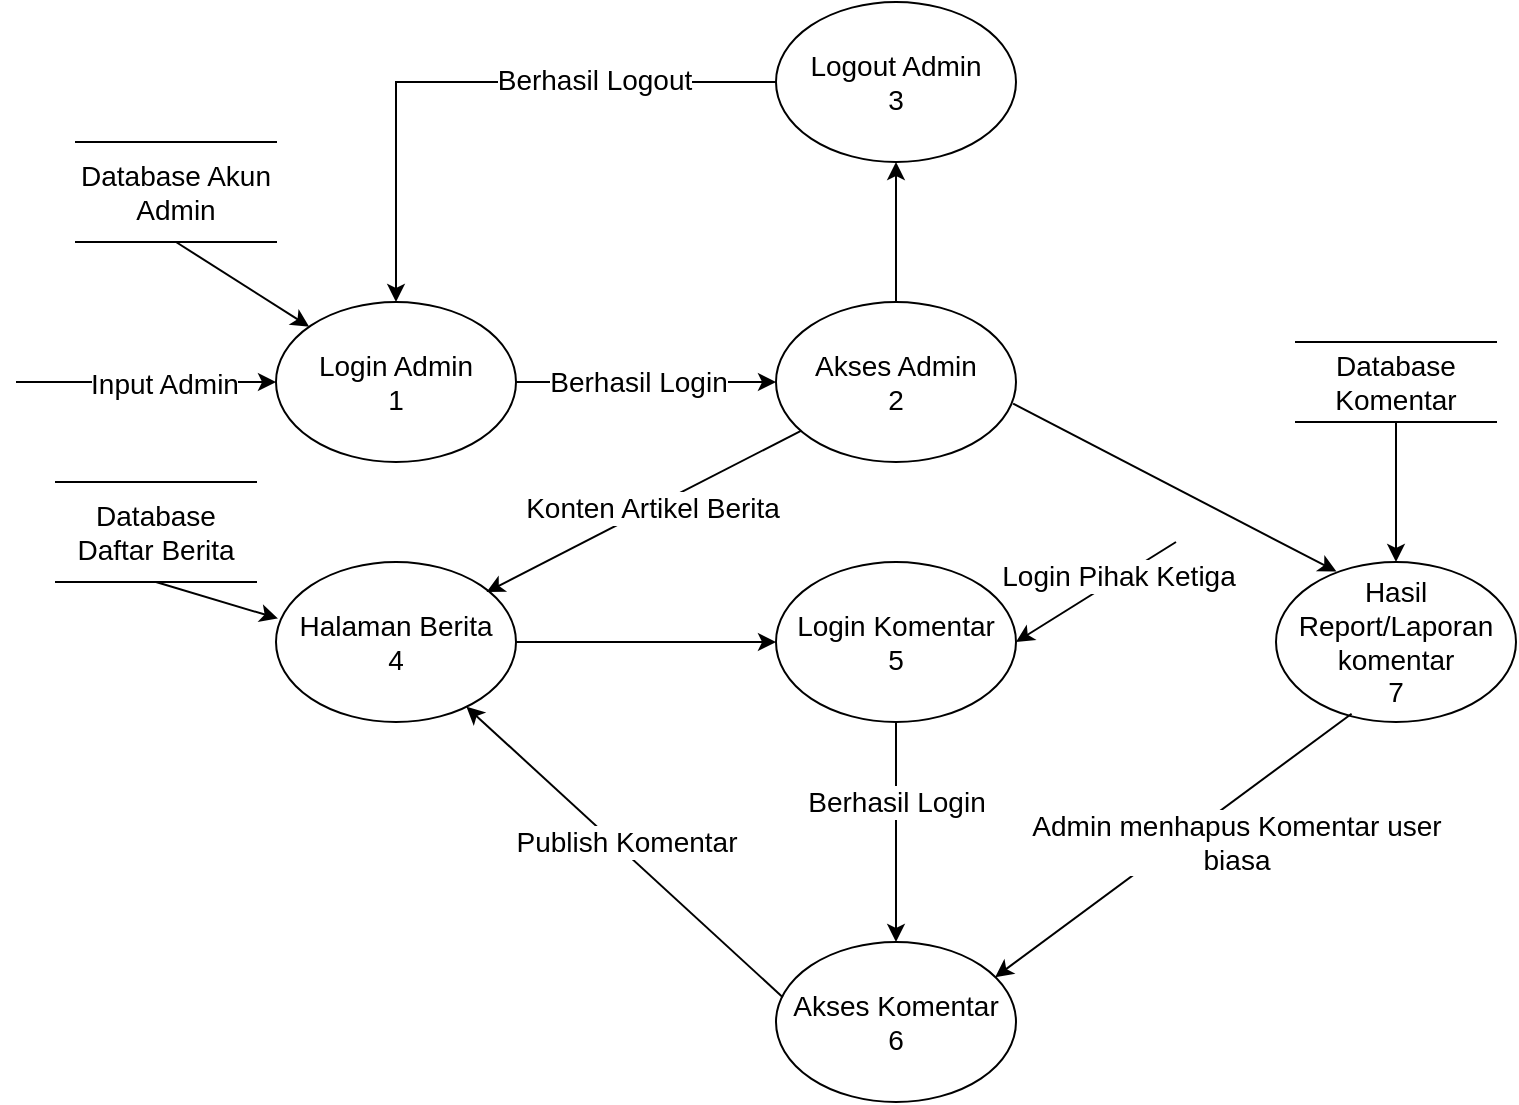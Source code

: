 <mxfile version="21.2.9" type="github" pages="7">
  <diagram name="Page-1" id="1oiaDt3H0KKwF-mHLnCx">
    <mxGraphModel dx="721" dy="887" grid="1" gridSize="10" guides="1" tooltips="1" connect="1" arrows="1" fold="1" page="1" pageScale="1" pageWidth="850" pageHeight="1100" math="0" shadow="0">
      <root>
        <mxCell id="0" />
        <mxCell id="1" parent="0" />
        <mxCell id="z74QhZf8s3IqPG6Pdmno-4" style="edgeStyle=orthogonalEdgeStyle;rounded=0;orthogonalLoop=1;jettySize=auto;html=1;entryX=0;entryY=0.5;entryDx=0;entryDy=0;fontSize=14;" edge="1" parent="1" source="z74QhZf8s3IqPG6Pdmno-2" target="z74QhZf8s3IqPG6Pdmno-3">
          <mxGeometry relative="1" as="geometry" />
        </mxCell>
        <mxCell id="z74QhZf8s3IqPG6Pdmno-5" value="Berhasil Login" style="edgeLabel;html=1;align=center;verticalAlign=middle;resizable=0;points=[];fontSize=14;" vertex="1" connectable="0" parent="z74QhZf8s3IqPG6Pdmno-4">
          <mxGeometry x="0.271" y="-2" relative="1" as="geometry">
            <mxPoint x="-22" y="-2" as="offset" />
          </mxGeometry>
        </mxCell>
        <mxCell id="z74QhZf8s3IqPG6Pdmno-2" value="Login Admin&lt;br style=&quot;font-size: 14px;&quot;&gt;1" style="ellipse;whiteSpace=wrap;html=1;fontSize=14;" vertex="1" parent="1">
          <mxGeometry x="1020" y="320" width="120" height="80" as="geometry" />
        </mxCell>
        <mxCell id="z74QhZf8s3IqPG6Pdmno-12" style="edgeStyle=orthogonalEdgeStyle;rounded=0;orthogonalLoop=1;jettySize=auto;html=1;fontSize=14;" edge="1" parent="1" source="z74QhZf8s3IqPG6Pdmno-3" target="z74QhZf8s3IqPG6Pdmno-11">
          <mxGeometry relative="1" as="geometry" />
        </mxCell>
        <mxCell id="z74QhZf8s3IqPG6Pdmno-3" value="Akses Admin&lt;br style=&quot;font-size: 14px;&quot;&gt;2" style="ellipse;whiteSpace=wrap;html=1;fontSize=14;" vertex="1" parent="1">
          <mxGeometry x="1270" y="320" width="120" height="80" as="geometry" />
        </mxCell>
        <mxCell id="z74QhZf8s3IqPG6Pdmno-6" value="" style="endArrow=classic;html=1;rounded=0;entryX=0;entryY=0.5;entryDx=0;entryDy=0;fontSize=14;" edge="1" parent="1" target="z74QhZf8s3IqPG6Pdmno-2">
          <mxGeometry width="50" height="50" relative="1" as="geometry">
            <mxPoint x="890" y="360" as="sourcePoint" />
            <mxPoint x="1010" y="360" as="targetPoint" />
          </mxGeometry>
        </mxCell>
        <mxCell id="z74QhZf8s3IqPG6Pdmno-8" value="Input Admin" style="edgeLabel;html=1;align=center;verticalAlign=middle;resizable=0;points=[];fontSize=14;" vertex="1" connectable="0" parent="z74QhZf8s3IqPG6Pdmno-6">
          <mxGeometry x="0.13" y="-1" relative="1" as="geometry">
            <mxPoint as="offset" />
          </mxGeometry>
        </mxCell>
        <mxCell id="z74QhZf8s3IqPG6Pdmno-13" style="edgeStyle=orthogonalEdgeStyle;rounded=0;orthogonalLoop=1;jettySize=auto;html=1;fontSize=14;" edge="1" parent="1" source="z74QhZf8s3IqPG6Pdmno-11" target="z74QhZf8s3IqPG6Pdmno-2">
          <mxGeometry relative="1" as="geometry" />
        </mxCell>
        <mxCell id="z74QhZf8s3IqPG6Pdmno-14" value="Berhasil Logout" style="edgeLabel;html=1;align=center;verticalAlign=middle;resizable=0;points=[];fontSize=14;" vertex="1" connectable="0" parent="z74QhZf8s3IqPG6Pdmno-13">
          <mxGeometry x="-0.535" y="-1" relative="1" as="geometry">
            <mxPoint x="-21" as="offset" />
          </mxGeometry>
        </mxCell>
        <mxCell id="z74QhZf8s3IqPG6Pdmno-11" value="Logout Admin&lt;br&gt;3" style="ellipse;whiteSpace=wrap;html=1;fontSize=14;" vertex="1" parent="1">
          <mxGeometry x="1270" y="170" width="120" height="80" as="geometry" />
        </mxCell>
        <mxCell id="z74QhZf8s3IqPG6Pdmno-22" style="edgeStyle=orthogonalEdgeStyle;rounded=0;orthogonalLoop=1;jettySize=auto;html=1;entryX=0;entryY=0.5;entryDx=0;entryDy=0;fontSize=14;" edge="1" parent="1" source="z74QhZf8s3IqPG6Pdmno-15" target="z74QhZf8s3IqPG6Pdmno-19">
          <mxGeometry relative="1" as="geometry" />
        </mxCell>
        <mxCell id="z74QhZf8s3IqPG6Pdmno-15" value="Halaman Berita&lt;br style=&quot;font-size: 14px;&quot;&gt;4" style="ellipse;whiteSpace=wrap;html=1;fontSize=14;" vertex="1" parent="1">
          <mxGeometry x="1020" y="450" width="120" height="80" as="geometry" />
        </mxCell>
        <mxCell id="z74QhZf8s3IqPG6Pdmno-18" value="Akses Komentar&lt;br style=&quot;font-size: 14px;&quot;&gt;6" style="ellipse;whiteSpace=wrap;html=1;fontSize=14;" vertex="1" parent="1">
          <mxGeometry x="1270" y="640" width="120" height="80" as="geometry" />
        </mxCell>
        <mxCell id="z74QhZf8s3IqPG6Pdmno-26" style="edgeStyle=orthogonalEdgeStyle;rounded=0;orthogonalLoop=1;jettySize=auto;html=1;entryX=0.5;entryY=0;entryDx=0;entryDy=0;fontSize=14;" edge="1" parent="1" source="z74QhZf8s3IqPG6Pdmno-19" target="z74QhZf8s3IqPG6Pdmno-18">
          <mxGeometry relative="1" as="geometry" />
        </mxCell>
        <mxCell id="z74QhZf8s3IqPG6Pdmno-29" value="Berhasil Login" style="edgeLabel;html=1;align=center;verticalAlign=middle;resizable=0;points=[];fontSize=14;" vertex="1" connectable="0" parent="z74QhZf8s3IqPG6Pdmno-26">
          <mxGeometry x="-0.281" relative="1" as="geometry">
            <mxPoint as="offset" />
          </mxGeometry>
        </mxCell>
        <mxCell id="z74QhZf8s3IqPG6Pdmno-19" value="Login Komentar&lt;br style=&quot;font-size: 14px;&quot;&gt;5" style="ellipse;whiteSpace=wrap;html=1;fontSize=14;" vertex="1" parent="1">
          <mxGeometry x="1270" y="450" width="120" height="80" as="geometry" />
        </mxCell>
        <mxCell id="z74QhZf8s3IqPG6Pdmno-20" value="" style="endArrow=classic;html=1;rounded=0;entryX=0.877;entryY=0.188;entryDx=0;entryDy=0;entryPerimeter=0;fontSize=14;" edge="1" parent="1" source="z74QhZf8s3IqPG6Pdmno-3" target="z74QhZf8s3IqPG6Pdmno-15">
          <mxGeometry width="50" height="50" relative="1" as="geometry">
            <mxPoint x="1240" y="430" as="sourcePoint" />
            <mxPoint x="1130" y="470" as="targetPoint" />
          </mxGeometry>
        </mxCell>
        <mxCell id="z74QhZf8s3IqPG6Pdmno-21" value="Konten Artikel Berita" style="edgeLabel;html=1;align=center;verticalAlign=middle;resizable=0;points=[];fontSize=14;" vertex="1" connectable="0" parent="z74QhZf8s3IqPG6Pdmno-20">
          <mxGeometry x="-0.048" relative="1" as="geometry">
            <mxPoint as="offset" />
          </mxGeometry>
        </mxCell>
        <mxCell id="z74QhZf8s3IqPG6Pdmno-23" value="" style="endArrow=classic;html=1;rounded=0;entryX=1;entryY=0.5;entryDx=0;entryDy=0;fontSize=14;" edge="1" parent="1" target="z74QhZf8s3IqPG6Pdmno-19">
          <mxGeometry width="50" height="50" relative="1" as="geometry">
            <mxPoint x="1470" y="440" as="sourcePoint" />
            <mxPoint x="1470" y="420" as="targetPoint" />
          </mxGeometry>
        </mxCell>
        <mxCell id="z74QhZf8s3IqPG6Pdmno-25" value="Login Pihak Ketiga" style="edgeLabel;html=1;align=center;verticalAlign=middle;resizable=0;points=[];fontSize=14;" vertex="1" connectable="0" parent="z74QhZf8s3IqPG6Pdmno-23">
          <mxGeometry x="-0.329" relative="1" as="geometry">
            <mxPoint x="-3" as="offset" />
          </mxGeometry>
        </mxCell>
        <mxCell id="z74QhZf8s3IqPG6Pdmno-27" value="" style="endArrow=classic;html=1;rounded=0;exitX=0.028;exitY=0.345;exitDx=0;exitDy=0;exitPerimeter=0;fontSize=14;" edge="1" parent="1" source="z74QhZf8s3IqPG6Pdmno-18" target="z74QhZf8s3IqPG6Pdmno-15">
          <mxGeometry width="50" height="50" relative="1" as="geometry">
            <mxPoint x="1260" y="580" as="sourcePoint" />
            <mxPoint x="1310" y="530" as="targetPoint" />
          </mxGeometry>
        </mxCell>
        <mxCell id="z74QhZf8s3IqPG6Pdmno-28" value="Publish Komentar" style="edgeLabel;html=1;align=center;verticalAlign=middle;resizable=0;points=[];fontSize=14;" vertex="1" connectable="0" parent="z74QhZf8s3IqPG6Pdmno-27">
          <mxGeometry x="-0.128" y="-1" relative="1" as="geometry">
            <mxPoint x="-10" y="-14" as="offset" />
          </mxGeometry>
        </mxCell>
        <mxCell id="z74QhZf8s3IqPG6Pdmno-32" value="Database Akun Admin" style="html=1;dashed=0;whiteSpace=wrap;shape=partialRectangle;right=0;left=0;fontSize=14;" vertex="1" parent="1">
          <mxGeometry x="920" y="240" width="100" height="50" as="geometry" />
        </mxCell>
        <mxCell id="z74QhZf8s3IqPG6Pdmno-33" value="" style="endArrow=classic;html=1;rounded=0;exitX=0.5;exitY=1;exitDx=0;exitDy=0;fontSize=14;" edge="1" parent="1" source="z74QhZf8s3IqPG6Pdmno-32" target="z74QhZf8s3IqPG6Pdmno-2">
          <mxGeometry width="50" height="50" relative="1" as="geometry">
            <mxPoint x="1040" y="380" as="sourcePoint" />
            <mxPoint x="1090" y="330" as="targetPoint" />
          </mxGeometry>
        </mxCell>
        <mxCell id="z74QhZf8s3IqPG6Pdmno-38" style="edgeStyle=orthogonalEdgeStyle;rounded=0;orthogonalLoop=1;jettySize=auto;html=1;entryX=0.5;entryY=0;entryDx=0;entryDy=0;fontSize=14;" edge="1" parent="1" source="z74QhZf8s3IqPG6Pdmno-34" target="z74QhZf8s3IqPG6Pdmno-35">
          <mxGeometry relative="1" as="geometry" />
        </mxCell>
        <mxCell id="z74QhZf8s3IqPG6Pdmno-34" value="Database Komentar" style="html=1;dashed=0;whiteSpace=wrap;shape=partialRectangle;right=0;left=0;fontSize=14;" vertex="1" parent="1">
          <mxGeometry x="1530" y="340" width="100" height="40" as="geometry" />
        </mxCell>
        <mxCell id="z74QhZf8s3IqPG6Pdmno-35" value="Hasil Report/Laporan komentar&lt;br&gt;7" style="ellipse;whiteSpace=wrap;html=1;fontSize=14;" vertex="1" parent="1">
          <mxGeometry x="1520" y="450" width="120" height="80" as="geometry" />
        </mxCell>
        <mxCell id="z74QhZf8s3IqPG6Pdmno-39" value="" style="endArrow=classic;html=1;rounded=0;exitX=0.315;exitY=0.948;exitDx=0;exitDy=0;entryX=0.913;entryY=0.22;entryDx=0;entryDy=0;entryPerimeter=0;exitPerimeter=0;fontSize=14;" edge="1" parent="1" source="z74QhZf8s3IqPG6Pdmno-35" target="z74QhZf8s3IqPG6Pdmno-18">
          <mxGeometry width="50" height="50" relative="1" as="geometry">
            <mxPoint x="1420" y="540" as="sourcePoint" />
            <mxPoint x="1470" y="660" as="targetPoint" />
          </mxGeometry>
        </mxCell>
        <mxCell id="z74QhZf8s3IqPG6Pdmno-44" value="Admin menhapus Komentar user&lt;br&gt;biasa" style="edgeLabel;html=1;align=center;verticalAlign=middle;resizable=0;points=[];fontSize=14;" vertex="1" connectable="0" parent="z74QhZf8s3IqPG6Pdmno-39">
          <mxGeometry x="-0.205" relative="1" as="geometry">
            <mxPoint x="13" y="12" as="offset" />
          </mxGeometry>
        </mxCell>
        <mxCell id="z74QhZf8s3IqPG6Pdmno-40" value="" style="endArrow=classic;html=1;rounded=0;entryX=0.252;entryY=0.06;entryDx=0;entryDy=0;entryPerimeter=0;exitX=0.988;exitY=0.635;exitDx=0;exitDy=0;exitPerimeter=0;fontSize=14;" edge="1" parent="1" source="z74QhZf8s3IqPG6Pdmno-3" target="z74QhZf8s3IqPG6Pdmno-35">
          <mxGeometry width="50" height="50" relative="1" as="geometry">
            <mxPoint x="1340" y="540" as="sourcePoint" />
            <mxPoint x="1390" y="490" as="targetPoint" />
          </mxGeometry>
        </mxCell>
        <mxCell id="z74QhZf8s3IqPG6Pdmno-41" value="Database&lt;br style=&quot;font-size: 14px;&quot;&gt;Daftar Berita" style="html=1;dashed=0;whiteSpace=wrap;shape=partialRectangle;right=0;left=0;fontSize=14;" vertex="1" parent="1">
          <mxGeometry x="910" y="410" width="100" height="50" as="geometry" />
        </mxCell>
        <mxCell id="z74QhZf8s3IqPG6Pdmno-42" value="" style="endArrow=classic;html=1;rounded=0;entryX=0.008;entryY=0.353;entryDx=0;entryDy=0;entryPerimeter=0;exitX=0.5;exitY=1;exitDx=0;exitDy=0;fontSize=14;" edge="1" parent="1" source="z74QhZf8s3IqPG6Pdmno-41" target="z74QhZf8s3IqPG6Pdmno-15">
          <mxGeometry width="50" height="50" relative="1" as="geometry">
            <mxPoint x="945" y="510" as="sourcePoint" />
            <mxPoint x="995" y="460" as="targetPoint" />
          </mxGeometry>
        </mxCell>
      </root>
    </mxGraphModel>
  </diagram>
  <diagram id="FtmfNy0enjwha1gQIeIN" name="Page-2">
    <mxGraphModel dx="1335" dy="754" grid="1" gridSize="10" guides="1" tooltips="1" connect="1" arrows="1" fold="1" page="1" pageScale="1" pageWidth="850" pageHeight="1100" math="0" shadow="0">
      <root>
        <mxCell id="0" />
        <mxCell id="1" parent="0" />
        <mxCell id="K-nXlafJUVJb1WD4vX4p-7" style="edgeStyle=orthogonalEdgeStyle;rounded=0;orthogonalLoop=1;jettySize=auto;html=1;spacing=4;fontSize=14;" edge="1" parent="1" source="K-nXlafJUVJb1WD4vX4p-1" target="K-nXlafJUVJb1WD4vX4p-6">
          <mxGeometry relative="1" as="geometry">
            <Array as="points">
              <mxPoint x="400" y="490" />
              <mxPoint x="400" y="490" />
            </Array>
          </mxGeometry>
        </mxCell>
        <mxCell id="K-nXlafJUVJb1WD4vX4p-13" style="edgeStyle=orthogonalEdgeStyle;rounded=0;orthogonalLoop=1;jettySize=auto;html=1;spacing=4;fontSize=14;" edge="1" parent="1" source="K-nXlafJUVJb1WD4vX4p-1" target="K-nXlafJUVJb1WD4vX4p-12">
          <mxGeometry relative="1" as="geometry" />
        </mxCell>
        <mxCell id="K-nXlafJUVJb1WD4vX4p-14" value="Belum memiliki&lt;br style=&quot;font-size: 14px;&quot;&gt;akun" style="edgeLabel;html=1;align=center;verticalAlign=middle;resizable=0;points=[];spacing=4;fontSize=14;" vertex="1" connectable="0" parent="K-nXlafJUVJb1WD4vX4p-13">
          <mxGeometry x="-0.128" y="2" relative="1" as="geometry">
            <mxPoint x="-28" y="2" as="offset" />
          </mxGeometry>
        </mxCell>
        <mxCell id="K-nXlafJUVJb1WD4vX4p-28" style="edgeStyle=orthogonalEdgeStyle;rounded=0;orthogonalLoop=1;jettySize=auto;html=1;spacing=4;fontSize=14;" edge="1" parent="1" source="K-nXlafJUVJb1WD4vX4p-1">
          <mxGeometry relative="1" as="geometry">
            <mxPoint x="400" y="690" as="targetPoint" />
          </mxGeometry>
        </mxCell>
        <mxCell id="K-nXlafJUVJb1WD4vX4p-29" value="Berhasil Login" style="edgeLabel;html=1;align=center;verticalAlign=middle;resizable=0;points=[];spacing=4;fontSize=14;" vertex="1" connectable="0" parent="K-nXlafJUVJb1WD4vX4p-28">
          <mxGeometry x="-0.227" y="-1" relative="1" as="geometry">
            <mxPoint as="offset" />
          </mxGeometry>
        </mxCell>
        <mxCell id="K-nXlafJUVJb1WD4vX4p-1" value="Login Admin&lt;br style=&quot;font-size: 14px;&quot;&gt;1.1" style="shape=ellipse;html=1;dashed=0;whiteSpace=wrap;perimeter=ellipsePerimeter;spacing=4;fontSize=14;" vertex="1" parent="1">
          <mxGeometry x="340" y="540" width="120" height="60" as="geometry" />
        </mxCell>
        <mxCell id="K-nXlafJUVJb1WD4vX4p-3" style="edgeStyle=orthogonalEdgeStyle;rounded=0;orthogonalLoop=1;jettySize=auto;html=1;entryX=0;entryY=0.5;entryDx=0;entryDy=0;spacing=4;fontSize=14;" edge="1" parent="1" source="K-nXlafJUVJb1WD4vX4p-2" target="K-nXlafJUVJb1WD4vX4p-1">
          <mxGeometry relative="1" as="geometry">
            <Array as="points">
              <mxPoint x="125" y="570" />
            </Array>
          </mxGeometry>
        </mxCell>
        <mxCell id="K-nXlafJUVJb1WD4vX4p-2" value="Start" style="html=1;dashed=0;whiteSpace=wrap;spacing=4;fontSize=14;" vertex="1" parent="1">
          <mxGeometry x="80" y="417.5" width="90" height="45" as="geometry" />
        </mxCell>
        <mxCell id="K-nXlafJUVJb1WD4vX4p-9" style="edgeStyle=orthogonalEdgeStyle;rounded=0;orthogonalLoop=1;jettySize=auto;html=1;entryX=1;entryY=0.5;entryDx=0;entryDy=0;exitX=0;exitY=0.625;exitDx=0;exitDy=0;exitPerimeter=0;spacing=4;fontSize=14;" edge="1" parent="1" source="K-nXlafJUVJb1WD4vX4p-6" target="K-nXlafJUVJb1WD4vX4p-2">
          <mxGeometry relative="1" as="geometry">
            <Array as="points">
              <mxPoint x="320" y="440" />
              <mxPoint x="320" y="440" />
            </Array>
          </mxGeometry>
        </mxCell>
        <mxCell id="K-nXlafJUVJb1WD4vX4p-10" value="Tidak cocok data&lt;br style=&quot;font-size: 14px;&quot;&gt;di database admin" style="edgeLabel;html=1;align=center;verticalAlign=middle;resizable=0;points=[];spacing=4;fontSize=14;" vertex="1" connectable="0" parent="K-nXlafJUVJb1WD4vX4p-9">
          <mxGeometry x="-0.403" relative="1" as="geometry">
            <mxPoint x="-35" as="offset" />
          </mxGeometry>
        </mxCell>
        <mxCell id="K-nXlafJUVJb1WD4vX4p-6" value="Validasi Data Login&lt;br style=&quot;font-size: 14px;&quot;&gt;1.2" style="shape=ellipse;html=1;dashed=0;whiteSpace=wrap;perimeter=ellipsePerimeter;spacing=4;fontSize=14;" vertex="1" parent="1">
          <mxGeometry x="335" y="400" width="130" height="80" as="geometry" />
        </mxCell>
        <mxCell id="K-nXlafJUVJb1WD4vX4p-22" style="edgeStyle=orthogonalEdgeStyle;rounded=0;orthogonalLoop=1;jettySize=auto;html=1;entryX=1;entryY=0.5;entryDx=0;entryDy=0;spacing=4;fontSize=14;" edge="1" parent="1" source="K-nXlafJUVJb1WD4vX4p-12" target="K-nXlafJUVJb1WD4vX4p-20">
          <mxGeometry relative="1" as="geometry">
            <Array as="points">
              <mxPoint x="630" y="230" />
            </Array>
          </mxGeometry>
        </mxCell>
        <mxCell id="K-nXlafJUVJb1WD4vX4p-12" value="Registrasi Akun&lt;br style=&quot;font-size: 14px;&quot;&gt;1.3" style="shape=ellipse;html=1;dashed=0;whiteSpace=wrap;perimeter=ellipsePerimeter;spacing=4;fontSize=14;" vertex="1" parent="1">
          <mxGeometry x="570" y="410" width="120" height="60" as="geometry" />
        </mxCell>
        <mxCell id="K-nXlafJUVJb1WD4vX4p-15" value="" style="endArrow=classic;html=1;rounded=0;spacing=4;fontSize=14;" edge="1" parent="1" target="K-nXlafJUVJb1WD4vX4p-12">
          <mxGeometry width="50" height="50" relative="1" as="geometry">
            <mxPoint x="800" y="340" as="sourcePoint" />
            <mxPoint x="677" y="399" as="targetPoint" />
          </mxGeometry>
        </mxCell>
        <mxCell id="K-nXlafJUVJb1WD4vX4p-16" value="Input username dan password" style="edgeLabel;html=1;align=center;verticalAlign=middle;resizable=0;points=[];spacing=4;fontSize=14;" vertex="1" connectable="0" parent="K-nXlafJUVJb1WD4vX4p-15">
          <mxGeometry x="-0.139" relative="1" as="geometry">
            <mxPoint as="offset" />
          </mxGeometry>
        </mxCell>
        <mxCell id="K-nXlafJUVJb1WD4vX4p-23" style="edgeStyle=orthogonalEdgeStyle;rounded=0;orthogonalLoop=1;jettySize=auto;html=1;spacing=4;fontSize=14;" edge="1" parent="1" source="K-nXlafJUVJb1WD4vX4p-20" target="K-nXlafJUVJb1WD4vX4p-2">
          <mxGeometry relative="1" as="geometry" />
        </mxCell>
        <mxCell id="k4PIidIcJqpQVYBa_k7O-5" value="Berhasil Registrasi" style="edgeLabel;html=1;align=center;verticalAlign=middle;resizable=0;points=[];spacing=4;fontSize=14;" vertex="1" connectable="0" parent="K-nXlafJUVJb1WD4vX4p-23">
          <mxGeometry x="-0.356" y="-2" relative="1" as="geometry">
            <mxPoint x="18" y="2" as="offset" />
          </mxGeometry>
        </mxCell>
        <mxCell id="k4PIidIcJqpQVYBa_k7O-1" style="edgeStyle=orthogonalEdgeStyle;rounded=0;orthogonalLoop=1;jettySize=auto;html=1;entryX=0.5;entryY=0;entryDx=0;entryDy=0;spacing=4;fontSize=14;" edge="1" parent="1" source="K-nXlafJUVJb1WD4vX4p-20" target="K-nXlafJUVJb1WD4vX4p-30">
          <mxGeometry relative="1" as="geometry">
            <Array as="points">
              <mxPoint x="400" y="280" />
              <mxPoint x="400" y="280" />
            </Array>
          </mxGeometry>
        </mxCell>
        <mxCell id="k4PIidIcJqpQVYBa_k7O-2" value="Simpan data login" style="edgeLabel;html=1;align=center;verticalAlign=middle;resizable=0;points=[];spacing=4;fontSize=14;" vertex="1" connectable="0" parent="k4PIidIcJqpQVYBa_k7O-1">
          <mxGeometry x="-0.303" relative="1" as="geometry">
            <mxPoint y="9" as="offset" />
          </mxGeometry>
        </mxCell>
        <mxCell id="K-nXlafJUVJb1WD4vX4p-20" value="Validasi Data Registrasi&lt;br style=&quot;font-size: 14px;&quot;&gt;1.4" style="shape=ellipse;html=1;dashed=0;whiteSpace=wrap;perimeter=ellipsePerimeter;spacing=4;fontSize=14;" vertex="1" parent="1">
          <mxGeometry x="330" y="190" width="140" height="70" as="geometry" />
        </mxCell>
        <mxCell id="K-nXlafJUVJb1WD4vX4p-21" style="edgeStyle=orthogonalEdgeStyle;rounded=0;orthogonalLoop=1;jettySize=auto;html=1;exitX=0.5;exitY=1;exitDx=0;exitDy=0;spacing=4;fontSize=14;" edge="1" parent="1" source="K-nXlafJUVJb1WD4vX4p-12" target="K-nXlafJUVJb1WD4vX4p-12">
          <mxGeometry relative="1" as="geometry" />
        </mxCell>
        <mxCell id="k4PIidIcJqpQVYBa_k7O-3" style="edgeStyle=orthogonalEdgeStyle;rounded=0;orthogonalLoop=1;jettySize=auto;html=1;spacing=4;fontSize=14;" edge="1" parent="1" source="K-nXlafJUVJb1WD4vX4p-30" target="K-nXlafJUVJb1WD4vX4p-6">
          <mxGeometry relative="1" as="geometry" />
        </mxCell>
        <mxCell id="1mnPQ9mp2It8RSsCyzJR-1" value="Mengambil Data Login" style="edgeLabel;html=1;align=center;verticalAlign=middle;resizable=0;points=[];fontSize=14;" vertex="1" connectable="0" parent="k4PIidIcJqpQVYBa_k7O-3">
          <mxGeometry x="0.248" y="-1" relative="1" as="geometry">
            <mxPoint x="1" y="-11" as="offset" />
          </mxGeometry>
        </mxCell>
        <mxCell id="K-nXlafJUVJb1WD4vX4p-30" value="Database Akun Admin" style="html=1;dashed=0;whiteSpace=wrap;shape=partialRectangle;right=0;left=0;spacing=4;fontSize=14;" vertex="1" parent="1">
          <mxGeometry x="350" y="310" width="100" height="40" as="geometry" />
        </mxCell>
        <mxCell id="k4PIidIcJqpQVYBa_k7O-6" value="" style="endArrow=classic;html=1;rounded=0;entryX=0.043;entryY=0.736;entryDx=0;entryDy=0;entryPerimeter=0;spacing=4;fontSize=14;" edge="1" parent="1" target="K-nXlafJUVJb1WD4vX4p-1">
          <mxGeometry width="50" height="50" relative="1" as="geometry">
            <mxPoint x="150" y="640" as="sourcePoint" />
            <mxPoint x="180" y="649" as="targetPoint" />
          </mxGeometry>
        </mxCell>
        <mxCell id="k4PIidIcJqpQVYBa_k7O-7" value="Input username dan password" style="edgeLabel;html=1;align=center;verticalAlign=middle;resizable=0;points=[];spacing=4;fontSize=14;" vertex="1" connectable="0" parent="k4PIidIcJqpQVYBa_k7O-6">
          <mxGeometry x="-0.139" relative="1" as="geometry">
            <mxPoint as="offset" />
          </mxGeometry>
        </mxCell>
      </root>
    </mxGraphModel>
  </diagram>
  <diagram id="n7pnHdwHVBtXAXUBPU6F" name="Page-3">
    <mxGraphModel dx="1113" dy="628" grid="1" gridSize="10" guides="1" tooltips="1" connect="1" arrows="1" fold="1" page="1" pageScale="1" pageWidth="850" pageHeight="1100" math="0" shadow="0">
      <root>
        <mxCell id="0" />
        <mxCell id="1" parent="0" />
        <mxCell id="LZVj1UxgxQkAwGxaz0rn-1" style="edgeStyle=orthogonalEdgeStyle;rounded=0;orthogonalLoop=1;jettySize=auto;html=1;entryX=0;entryY=0.5;entryDx=0;entryDy=0;fontSize=14;" edge="1" parent="1" source="mTTNNpeCXDsWvA0coKda-1" target="mTTNNpeCXDsWvA0coKda-2">
          <mxGeometry relative="1" as="geometry" />
        </mxCell>
        <mxCell id="mTTNNpeCXDsWvA0coKda-1" value="Start" style="rounded=0;whiteSpace=wrap;html=1;fontSize=14;" vertex="1" parent="1">
          <mxGeometry x="110" y="390" width="120" height="60" as="geometry" />
        </mxCell>
        <mxCell id="LZVj1UxgxQkAwGxaz0rn-5" style="edgeStyle=orthogonalEdgeStyle;rounded=0;orthogonalLoop=1;jettySize=auto;html=1;fontSize=14;" edge="1" parent="1" source="mTTNNpeCXDsWvA0coKda-2" target="LZVj1UxgxQkAwGxaz0rn-3">
          <mxGeometry relative="1" as="geometry" />
        </mxCell>
        <mxCell id="mTTNNpeCXDsWvA0coKda-2" value="Dashboard Admin (SSO)&lt;br style=&quot;font-size: 14px;&quot;&gt;2.1" style="ellipse;whiteSpace=wrap;html=1;fontSize=14;" vertex="1" parent="1">
          <mxGeometry x="334.99" y="370" width="150" height="100" as="geometry" />
        </mxCell>
        <mxCell id="LZVj1UxgxQkAwGxaz0rn-6" style="edgeStyle=orthogonalEdgeStyle;rounded=0;orthogonalLoop=1;jettySize=auto;html=1;fontSize=14;" edge="1" parent="1" source="LZVj1UxgxQkAwGxaz0rn-3" target="LZVj1UxgxQkAwGxaz0rn-9">
          <mxGeometry relative="1" as="geometry">
            <mxPoint x="410" y="690" as="targetPoint" />
          </mxGeometry>
        </mxCell>
        <mxCell id="LZVj1UxgxQkAwGxaz0rn-8" value="Membuat Berita" style="edgeLabel;html=1;align=center;verticalAlign=middle;resizable=0;points=[];fontSize=14;" vertex="1" connectable="0" parent="LZVj1UxgxQkAwGxaz0rn-6">
          <mxGeometry x="-0.144" y="1" relative="1" as="geometry">
            <mxPoint as="offset" />
          </mxGeometry>
        </mxCell>
        <mxCell id="LZVj1UxgxQkAwGxaz0rn-3" value="Create Artikel&lt;br style=&quot;font-size: 14px;&quot;&gt;2.2" style="ellipse;whiteSpace=wrap;html=1;fontSize=14;" vertex="1" parent="1">
          <mxGeometry x="350" y="500" width="120" height="80" as="geometry" />
        </mxCell>
        <mxCell id="-CQOkC5l_DYZSXDtdh40-2" value="Artikel" style="edgeStyle=orthogonalEdgeStyle;rounded=0;orthogonalLoop=1;jettySize=auto;html=1;fontSize=14;" edge="1" parent="1" source="LZVj1UxgxQkAwGxaz0rn-9">
          <mxGeometry relative="1" as="geometry">
            <mxPoint x="409.995" y="770" as="targetPoint" />
            <Array as="points">
              <mxPoint x="410" y="760" />
              <mxPoint x="410" y="760" />
            </Array>
          </mxGeometry>
        </mxCell>
        <mxCell id="LZVj1UxgxQkAwGxaz0rn-9" value="Database Daftar Berita" style="html=1;dashed=0;whiteSpace=wrap;shape=partialRectangle;right=0;left=0;fontSize=14;" vertex="1" parent="1">
          <mxGeometry x="343.34" y="670" width="133.33" height="40" as="geometry" />
        </mxCell>
        <mxCell id="-CQOkC5l_DYZSXDtdh40-5" value="Edit Artikel&lt;br style=&quot;font-size: 14px;&quot;&gt;2.3" style="ellipse;whiteSpace=wrap;html=1;fontSize=14;" vertex="1" parent="1">
          <mxGeometry x="520" y="490" width="120" height="80" as="geometry" />
        </mxCell>
        <mxCell id="-CQOkC5l_DYZSXDtdh40-6" value="" style="endArrow=classic;html=1;rounded=0;fontSize=14;" edge="1" parent="1" source="mTTNNpeCXDsWvA0coKda-2" target="-CQOkC5l_DYZSXDtdh40-5">
          <mxGeometry width="50" height="50" relative="1" as="geometry">
            <mxPoint x="680" y="620" as="sourcePoint" />
            <mxPoint x="730" y="570" as="targetPoint" />
          </mxGeometry>
        </mxCell>
        <mxCell id="-CQOkC5l_DYZSXDtdh40-7" value="" style="endArrow=classic;html=1;rounded=0;exitX=0.5;exitY=1;exitDx=0;exitDy=0;fontSize=14;" edge="1" parent="1" source="-CQOkC5l_DYZSXDtdh40-5" target="LZVj1UxgxQkAwGxaz0rn-9">
          <mxGeometry width="50" height="50" relative="1" as="geometry">
            <mxPoint x="460" y="620" as="sourcePoint" />
            <mxPoint x="510" y="570" as="targetPoint" />
          </mxGeometry>
        </mxCell>
        <mxCell id="-CQOkC5l_DYZSXDtdh40-8" value="Update Artikel" style="edgeLabel;html=1;align=center;verticalAlign=middle;resizable=0;points=[];fontSize=14;" vertex="1" connectable="0" parent="-CQOkC5l_DYZSXDtdh40-7">
          <mxGeometry x="-0.307" y="1" relative="1" as="geometry">
            <mxPoint as="offset" />
          </mxGeometry>
        </mxCell>
        <mxCell id="-CQOkC5l_DYZSXDtdh40-9" value="Tambah Kategori&lt;br style=&quot;font-size: 14px;&quot;&gt;2.4" style="ellipse;whiteSpace=wrap;html=1;fontSize=14;" vertex="1" parent="1">
          <mxGeometry x="180" y="490" width="120" height="80" as="geometry" />
        </mxCell>
        <mxCell id="-CQOkC5l_DYZSXDtdh40-10" value="" style="endArrow=classic;html=1;rounded=0;entryX=1;entryY=0;entryDx=0;entryDy=0;exitX=0;exitY=1;exitDx=0;exitDy=0;fontSize=14;" edge="1" parent="1" source="mTTNNpeCXDsWvA0coKda-2" target="-CQOkC5l_DYZSXDtdh40-9">
          <mxGeometry width="50" height="50" relative="1" as="geometry">
            <mxPoint x="463" y="458" as="sourcePoint" />
            <mxPoint x="547" y="512" as="targetPoint" />
          </mxGeometry>
        </mxCell>
        <mxCell id="-CQOkC5l_DYZSXDtdh40-11" value="" style="endArrow=classic;html=1;rounded=0;entryX=0.25;entryY=0;entryDx=0;entryDy=0;exitX=0.614;exitY=0.98;exitDx=0;exitDy=0;exitPerimeter=0;fontSize=14;" edge="1" parent="1" source="-CQOkC5l_DYZSXDtdh40-9" target="LZVj1UxgxQkAwGxaz0rn-9">
          <mxGeometry width="50" height="50" relative="1" as="geometry">
            <mxPoint x="350" y="620" as="sourcePoint" />
            <mxPoint x="400" y="570" as="targetPoint" />
          </mxGeometry>
        </mxCell>
        <mxCell id="-CQOkC5l_DYZSXDtdh40-12" value="Update Artikel" style="edgeLabel;html=1;align=center;verticalAlign=middle;resizable=0;points=[];fontSize=14;" vertex="1" connectable="0" parent="-CQOkC5l_DYZSXDtdh40-11">
          <mxGeometry x="-0.148" y="1" relative="1" as="geometry">
            <mxPoint x="-17" y="-11" as="offset" />
          </mxGeometry>
        </mxCell>
      </root>
    </mxGraphModel>
  </diagram>
  <diagram id="ypoxwc-sqhMxgzi87E1U" name="Page-4">
    <mxGraphModel dx="1907" dy="1077" grid="1" gridSize="10" guides="1" tooltips="1" connect="1" arrows="1" fold="1" page="1" pageScale="1" pageWidth="850" pageHeight="1100" math="0" shadow="0">
      <root>
        <mxCell id="0" />
        <mxCell id="1" parent="0" />
        <mxCell id="sKqGUi5PyDsgFpzSP1JG-7" style="edgeStyle=orthogonalEdgeStyle;rounded=0;orthogonalLoop=1;jettySize=auto;html=1;fontSize=14;" edge="1" parent="1" source="ZJu_T92wXX2YOW9OCQ2x-2" target="sKqGUi5PyDsgFpzSP1JG-6">
          <mxGeometry relative="1" as="geometry" />
        </mxCell>
        <mxCell id="sKqGUi5PyDsgFpzSP1JG-8" value="Click Cards Articles" style="edgeLabel;html=1;align=center;verticalAlign=middle;resizable=0;points=[];fontSize=14;" vertex="1" connectable="0" parent="sKqGUi5PyDsgFpzSP1JG-7">
          <mxGeometry x="-0.246" y="-1" relative="1" as="geometry">
            <mxPoint x="1" y="6" as="offset" />
          </mxGeometry>
        </mxCell>
        <mxCell id="ZJu_T92wXX2YOW9OCQ2x-2" value="Halaman Utama Berita&lt;br style=&quot;font-size: 14px;&quot;&gt;3.1" style="ellipse;whiteSpace=wrap;html=1;fontSize=14;" vertex="1" parent="1">
          <mxGeometry x="440" y="220" width="160" height="100" as="geometry" />
        </mxCell>
        <mxCell id="ZJu_T92wXX2YOW9OCQ2x-3" value="" style="endArrow=classic;html=1;rounded=0;fontSize=14;exitX=0.6;exitY=0.987;exitDx=0;exitDy=0;exitPerimeter=0;" edge="1" parent="1" source="ZJu_T92wXX2YOW9OCQ2x-5" target="ZJu_T92wXX2YOW9OCQ2x-2">
          <mxGeometry width="50" height="50" relative="1" as="geometry">
            <mxPoint x="532.72" y="110" as="sourcePoint" />
            <mxPoint x="517.72" y="180" as="targetPoint" />
          </mxGeometry>
        </mxCell>
        <mxCell id="ZJu_T92wXX2YOW9OCQ2x-4" value="&lt;span style=&quot;font-size: 14px;&quot;&gt;Konten Artikel&lt;/span&gt;" style="edgeLabel;html=1;align=center;verticalAlign=middle;resizable=0;points=[];fontSize=14;" vertex="1" connectable="0" parent="ZJu_T92wXX2YOW9OCQ2x-3">
          <mxGeometry x="-0.243" y="2" relative="1" as="geometry">
            <mxPoint x="-2" y="18" as="offset" />
          </mxGeometry>
        </mxCell>
        <mxCell id="ZJu_T92wXX2YOW9OCQ2x-5" value="Database Daftar Berita" style="html=1;dashed=0;whiteSpace=wrap;shape=partialRectangle;right=0;left=0;fontSize=14;" vertex="1" parent="1">
          <mxGeometry x="460" y="20" width="100" height="50" as="geometry" />
        </mxCell>
        <mxCell id="sKqGUi5PyDsgFpzSP1JG-2" style="edgeStyle=orthogonalEdgeStyle;rounded=0;orthogonalLoop=1;jettySize=auto;html=1;entryX=0;entryY=0.5;entryDx=0;entryDy=0;fontSize=14;" edge="1" parent="1" source="sKqGUi5PyDsgFpzSP1JG-1" target="ZJu_T92wXX2YOW9OCQ2x-2">
          <mxGeometry relative="1" as="geometry" />
        </mxCell>
        <mxCell id="sKqGUi5PyDsgFpzSP1JG-3" value="Read Main Page" style="edgeLabel;html=1;align=center;verticalAlign=middle;resizable=0;points=[];fontSize=14;" vertex="1" connectable="0" parent="sKqGUi5PyDsgFpzSP1JG-2">
          <mxGeometry x="-0.168" relative="1" as="geometry">
            <mxPoint as="offset" />
          </mxGeometry>
        </mxCell>
        <mxCell id="sKqGUi5PyDsgFpzSP1JG-1" value="Start" style="html=1;dashed=0;whiteSpace=wrap;fontSize=14;" vertex="1" parent="1">
          <mxGeometry x="80" y="245" width="100" height="50" as="geometry" />
        </mxCell>
        <mxCell id="NPW7-WV0Eix8XHjxv4dX-5" style="edgeStyle=orthogonalEdgeStyle;rounded=0;orthogonalLoop=1;jettySize=auto;html=1;fontSize=14;" edge="1" parent="1" source="sKqGUi5PyDsgFpzSP1JG-6" target="NPW7-WV0Eix8XHjxv4dX-4">
          <mxGeometry relative="1" as="geometry" />
        </mxCell>
        <mxCell id="ZuqYBOuAq_tVPHjRjnoI-7" style="edgeStyle=orthogonalEdgeStyle;rounded=0;orthogonalLoop=1;jettySize=auto;html=1;entryX=0.5;entryY=0;entryDx=0;entryDy=0;fontSize=14;" edge="1" parent="1" source="sKqGUi5PyDsgFpzSP1JG-6" target="ZuqYBOuAq_tVPHjRjnoI-8">
          <mxGeometry relative="1" as="geometry">
            <mxPoint x="507.72" y="600" as="targetPoint" />
          </mxGeometry>
        </mxCell>
        <mxCell id="ZuqYBOuAq_tVPHjRjnoI-17" value="Selesai Dibaca" style="edgeLabel;html=1;align=center;verticalAlign=middle;resizable=0;points=[];fontSize=14;" vertex="1" connectable="0" parent="ZuqYBOuAq_tVPHjRjnoI-7">
          <mxGeometry x="0.235" y="3" relative="1" as="geometry">
            <mxPoint x="-3" y="-12" as="offset" />
          </mxGeometry>
        </mxCell>
        <mxCell id="ZuqYBOuAq_tVPHjRjnoI-18" style="edgeStyle=orthogonalEdgeStyle;rounded=0;orthogonalLoop=1;jettySize=auto;html=1;" edge="1" parent="1" source="sKqGUi5PyDsgFpzSP1JG-6" target="NPW7-WV0Eix8XHjxv4dX-8">
          <mxGeometry relative="1" as="geometry">
            <Array as="points">
              <mxPoint x="400" y="440" />
              <mxPoint x="400" y="440" />
            </Array>
          </mxGeometry>
        </mxCell>
        <mxCell id="ZuqYBOuAq_tVPHjRjnoI-19" value="Klik Sklar" style="edgeLabel;html=1;align=center;verticalAlign=middle;resizable=0;points=[];fontSize=14;" vertex="1" connectable="0" parent="ZuqYBOuAq_tVPHjRjnoI-18">
          <mxGeometry x="-0.14" relative="1" as="geometry">
            <mxPoint x="-14" as="offset" />
          </mxGeometry>
        </mxCell>
        <mxCell id="sKqGUi5PyDsgFpzSP1JG-6" value="Halaman Artikel&lt;br style=&quot;font-size: 14px;&quot;&gt;3.4" style="ellipse;whiteSpace=wrap;html=1;fontSize=14;" vertex="1" parent="1">
          <mxGeometry x="440" y="410" width="160" height="100" as="geometry" />
        </mxCell>
        <mxCell id="ZuqYBOuAq_tVPHjRjnoI-12" style="edgeStyle=orthogonalEdgeStyle;rounded=0;orthogonalLoop=1;jettySize=auto;html=1;fontSize=14;" edge="1" parent="1" source="NPW7-WV0Eix8XHjxv4dX-1" target="sKqGUi5PyDsgFpzSP1JG-1">
          <mxGeometry relative="1" as="geometry">
            <Array as="points">
              <mxPoint x="110" y="390" />
              <mxPoint x="110" y="390" />
            </Array>
          </mxGeometry>
        </mxCell>
        <mxCell id="ZuqYBOuAq_tVPHjRjnoI-13" value="Belum Login" style="edgeLabel;html=1;align=center;verticalAlign=middle;resizable=0;points=[];fontSize=14;" vertex="1" connectable="0" parent="ZuqYBOuAq_tVPHjRjnoI-12">
          <mxGeometry x="0.052" y="2" relative="1" as="geometry">
            <mxPoint as="offset" />
          </mxGeometry>
        </mxCell>
        <mxCell id="NPW7-WV0Eix8XHjxv4dX-1" value="Komentar" style="ellipse;whiteSpace=wrap;html=1;fontSize=14;" vertex="1" parent="1">
          <mxGeometry x="30" y="585" width="160" height="100" as="geometry" />
        </mxCell>
        <mxCell id="NPW7-WV0Eix8XHjxv4dX-4" value="Bagikan Artikel&lt;br style=&quot;font-size: 14px;&quot;&gt;3.5" style="ellipse;whiteSpace=wrap;html=1;fontSize=14;" vertex="1" parent="1">
          <mxGeometry x="642.72" y="410" width="160" height="100" as="geometry" />
        </mxCell>
        <mxCell id="ZuqYBOuAq_tVPHjRjnoI-20" style="edgeStyle=orthogonalEdgeStyle;rounded=0;orthogonalLoop=1;jettySize=auto;html=1;entryX=0.034;entryY=0.676;entryDx=0;entryDy=0;exitX=0.959;exitY=0.676;exitDx=0;exitDy=0;exitPerimeter=0;entryPerimeter=0;fontSize=14;" edge="1" parent="1" source="NPW7-WV0Eix8XHjxv4dX-8" target="sKqGUi5PyDsgFpzSP1JG-6">
          <mxGeometry relative="1" as="geometry" />
        </mxCell>
        <mxCell id="ZuqYBOuAq_tVPHjRjnoI-21" value="Output&lt;br&gt;&amp;nbsp;Darkmode" style="edgeLabel;html=1;align=center;verticalAlign=middle;resizable=0;points=[];fontSize=14;" vertex="1" connectable="0" parent="ZuqYBOuAq_tVPHjRjnoI-20">
          <mxGeometry x="0.225" relative="1" as="geometry">
            <mxPoint x="-18" as="offset" />
          </mxGeometry>
        </mxCell>
        <mxCell id="NPW7-WV0Eix8XHjxv4dX-8" value="Mode Gelap/Terang&lt;br style=&quot;font-size: 14px;&quot;&gt;3.3" style="ellipse;whiteSpace=wrap;html=1;fontSize=14;" vertex="1" parent="1">
          <mxGeometry x="170" y="410" width="160" height="100" as="geometry" />
        </mxCell>
        <mxCell id="ZuqYBOuAq_tVPHjRjnoI-6" value="" style="endArrow=classic;html=1;rounded=0;exitX=0;exitY=1;exitDx=0;exitDy=0;fontSize=14;" edge="1" parent="1" source="sKqGUi5PyDsgFpzSP1JG-6" target="NPW7-WV0Eix8XHjxv4dX-1">
          <mxGeometry width="50" height="50" relative="1" as="geometry">
            <mxPoint x="180" y="650" as="sourcePoint" />
            <mxPoint x="230" y="600" as="targetPoint" />
          </mxGeometry>
        </mxCell>
        <mxCell id="ZuqYBOuAq_tVPHjRjnoI-8" value="End" style="html=1;dashed=0;whiteSpace=wrap;fontSize=14;" vertex="1" parent="1">
          <mxGeometry x="470" y="610" width="100" height="50" as="geometry" />
        </mxCell>
        <mxCell id="ZuqYBOuAq_tVPHjRjnoI-9" value="Cari Kategori&lt;br&gt;3.2" style="ellipse;whiteSpace=wrap;html=1;fontSize=14;" vertex="1" parent="1">
          <mxGeometry x="170" y="70" width="160" height="100" as="geometry" />
        </mxCell>
        <mxCell id="ZuqYBOuAq_tVPHjRjnoI-10" value="" style="endArrow=classic;html=1;rounded=0;entryX=0.058;entryY=0.257;entryDx=0;entryDy=0;entryPerimeter=0;exitX=0.673;exitY=1.023;exitDx=0;exitDy=0;exitPerimeter=0;fontSize=14;" edge="1" parent="1" source="ZuqYBOuAq_tVPHjRjnoI-9" target="ZJu_T92wXX2YOW9OCQ2x-2">
          <mxGeometry width="50" height="50" relative="1" as="geometry">
            <mxPoint x="320" y="191.2" as="sourcePoint" />
            <mxPoint x="312.72" y="210" as="targetPoint" />
            <Array as="points">
              <mxPoint x="372.72" y="220" />
            </Array>
          </mxGeometry>
        </mxCell>
        <mxCell id="ZuqYBOuAq_tVPHjRjnoI-16" value="Output Kategori" style="edgeLabel;html=1;align=center;verticalAlign=middle;resizable=0;points=[];fontSize=14;" vertex="1" connectable="0" parent="ZuqYBOuAq_tVPHjRjnoI-10">
          <mxGeometry x="-0.285" y="-2" relative="1" as="geometry">
            <mxPoint as="offset" />
          </mxGeometry>
        </mxCell>
        <mxCell id="ZuqYBOuAq_tVPHjRjnoI-11" value="" style="endArrow=classic;html=1;rounded=0;exitX=0.375;exitY=0.042;exitDx=0;exitDy=0;exitPerimeter=0;fontSize=14;entryX=1;entryY=0.5;entryDx=0;entryDy=0;" edge="1" parent="1" source="ZJu_T92wXX2YOW9OCQ2x-2" target="ZuqYBOuAq_tVPHjRjnoI-9">
          <mxGeometry width="50" height="50" relative="1" as="geometry">
            <mxPoint x="262.72" y="260" as="sourcePoint" />
            <mxPoint x="401.392" y="173.99" as="targetPoint" />
          </mxGeometry>
        </mxCell>
        <mxCell id="ZuqYBOuAq_tVPHjRjnoI-15" value="Input Kategori" style="edgeLabel;html=1;align=center;verticalAlign=middle;resizable=0;points=[];fontSize=14;" vertex="1" connectable="0" parent="ZuqYBOuAq_tVPHjRjnoI-11">
          <mxGeometry x="-0.273" y="-1" relative="1" as="geometry">
            <mxPoint x="-7" y="-8" as="offset" />
          </mxGeometry>
        </mxCell>
        <mxCell id="ZuqYBOuAq_tVPHjRjnoI-23" value="" style="endArrow=classic;html=1;rounded=0;entryX=0.75;entryY=0;entryDx=0;entryDy=0;exitX=0.464;exitY=0.983;exitDx=0;exitDy=0;exitPerimeter=0;" edge="1" parent="1" source="NPW7-WV0Eix8XHjxv4dX-4" target="ZuqYBOuAq_tVPHjRjnoI-8">
          <mxGeometry width="50" height="50" relative="1" as="geometry">
            <mxPoint x="530" y="530" as="sourcePoint" />
            <mxPoint x="580" y="480" as="targetPoint" />
          </mxGeometry>
        </mxCell>
        <mxCell id="ZuqYBOuAq_tVPHjRjnoI-24" value="Link Artikel" style="edgeLabel;html=1;align=center;verticalAlign=middle;resizable=0;points=[];fontSize=14;" vertex="1" connectable="0" parent="ZuqYBOuAq_tVPHjRjnoI-23">
          <mxGeometry x="-0.386" y="4" relative="1" as="geometry">
            <mxPoint as="offset" />
          </mxGeometry>
        </mxCell>
      </root>
    </mxGraphModel>
  </diagram>
  <diagram id="DsAyoqtq8b3txQ4Ur2uO" name="Page-5">
    <mxGraphModel dx="1113" dy="628" grid="1" gridSize="10" guides="1" tooltips="1" connect="1" arrows="1" fold="1" page="1" pageScale="1" pageWidth="850" pageHeight="1100" math="0" shadow="0">
      <root>
        <mxCell id="0" />
        <mxCell id="1" parent="0" />
        <mxCell id="DLLsE8rWJGGMVVpRNSsU-27" style="edgeStyle=orthogonalEdgeStyle;rounded=0;orthogonalLoop=1;jettySize=auto;html=1;spacing=4;fontSize=14;" edge="1" parent="1" source="DLLsE8rWJGGMVVpRNSsU-32" target="DLLsE8rWJGGMVVpRNSsU-37">
          <mxGeometry relative="1" as="geometry">
            <Array as="points">
              <mxPoint x="410" y="500" />
              <mxPoint x="410" y="500" />
            </Array>
          </mxGeometry>
        </mxCell>
        <mxCell id="DLLsE8rWJGGMVVpRNSsU-28" style="edgeStyle=orthogonalEdgeStyle;rounded=0;orthogonalLoop=1;jettySize=auto;html=1;spacing=4;fontSize=14;" edge="1" parent="1" source="DLLsE8rWJGGMVVpRNSsU-32" target="DLLsE8rWJGGMVVpRNSsU-39">
          <mxGeometry relative="1" as="geometry" />
        </mxCell>
        <mxCell id="DLLsE8rWJGGMVVpRNSsU-29" value="Belum memiliki&lt;br style=&quot;font-size: 14px;&quot;&gt;akun komentar" style="edgeLabel;html=1;align=center;verticalAlign=middle;resizable=0;points=[];spacing=4;fontSize=14;" vertex="1" connectable="0" parent="DLLsE8rWJGGMVVpRNSsU-28">
          <mxGeometry x="-0.128" y="2" relative="1" as="geometry">
            <mxPoint x="-28" y="2" as="offset" />
          </mxGeometry>
        </mxCell>
        <mxCell id="DLLsE8rWJGGMVVpRNSsU-30" style="edgeStyle=orthogonalEdgeStyle;rounded=0;orthogonalLoop=1;jettySize=auto;html=1;spacing=4;fontSize=14;" edge="1" parent="1" source="DLLsE8rWJGGMVVpRNSsU-32" target="DLLsE8rWJGGMVVpRNSsU-53">
          <mxGeometry relative="1" as="geometry">
            <mxPoint x="410" y="700" as="targetPoint" />
          </mxGeometry>
        </mxCell>
        <mxCell id="DLLsE8rWJGGMVVpRNSsU-31" value="Berhasil Login" style="edgeLabel;html=1;align=center;verticalAlign=middle;resizable=0;points=[];spacing=4;fontSize=14;" vertex="1" connectable="0" parent="DLLsE8rWJGGMVVpRNSsU-30">
          <mxGeometry x="-0.227" y="-1" relative="1" as="geometry">
            <mxPoint as="offset" />
          </mxGeometry>
        </mxCell>
        <mxCell id="DLLsE8rWJGGMVVpRNSsU-32" value="Login Pihak ketiga&lt;br style=&quot;font-size: 14px;&quot;&gt;5.1" style="shape=ellipse;html=1;dashed=0;whiteSpace=wrap;perimeter=ellipsePerimeter;spacing=4;fontSize=14;" vertex="1" parent="1">
          <mxGeometry x="350" y="550" width="120" height="60" as="geometry" />
        </mxCell>
        <mxCell id="DLLsE8rWJGGMVVpRNSsU-33" style="edgeStyle=orthogonalEdgeStyle;rounded=0;orthogonalLoop=1;jettySize=auto;html=1;entryX=0;entryY=0.5;entryDx=0;entryDy=0;spacing=4;fontSize=14;" edge="1" parent="1" source="DLLsE8rWJGGMVVpRNSsU-34" target="DLLsE8rWJGGMVVpRNSsU-32">
          <mxGeometry relative="1" as="geometry">
            <Array as="points">
              <mxPoint x="135" y="580" />
            </Array>
          </mxGeometry>
        </mxCell>
        <mxCell id="DLLsE8rWJGGMVVpRNSsU-34" value="Start" style="html=1;dashed=0;whiteSpace=wrap;spacing=4;fontSize=14;" vertex="1" parent="1">
          <mxGeometry x="90" y="427.5" width="90" height="45" as="geometry" />
        </mxCell>
        <mxCell id="DLLsE8rWJGGMVVpRNSsU-35" style="edgeStyle=orthogonalEdgeStyle;rounded=0;orthogonalLoop=1;jettySize=auto;html=1;entryX=1;entryY=0.5;entryDx=0;entryDy=0;exitX=0;exitY=0.625;exitDx=0;exitDy=0;exitPerimeter=0;spacing=4;fontSize=14;" edge="1" parent="1" source="DLLsE8rWJGGMVVpRNSsU-37" target="DLLsE8rWJGGMVVpRNSsU-34">
          <mxGeometry relative="1" as="geometry">
            <Array as="points">
              <mxPoint x="330" y="450" />
              <mxPoint x="330" y="450" />
            </Array>
          </mxGeometry>
        </mxCell>
        <mxCell id="DLLsE8rWJGGMVVpRNSsU-36" value="Kesalahan Teknik&lt;br&gt;Jaringan/Server" style="edgeLabel;html=1;align=center;verticalAlign=middle;resizable=0;points=[];spacing=4;fontSize=14;" vertex="1" connectable="0" parent="DLLsE8rWJGGMVVpRNSsU-35">
          <mxGeometry x="-0.403" relative="1" as="geometry">
            <mxPoint x="-35" as="offset" />
          </mxGeometry>
        </mxCell>
        <mxCell id="DLLsE8rWJGGMVVpRNSsU-37" value="Validasi Data Login&lt;br style=&quot;font-size: 14px;&quot;&gt;5.2" style="shape=ellipse;html=1;dashed=0;whiteSpace=wrap;perimeter=ellipsePerimeter;spacing=4;fontSize=14;" vertex="1" parent="1">
          <mxGeometry x="345" y="410" width="130" height="80" as="geometry" />
        </mxCell>
        <mxCell id="DLLsE8rWJGGMVVpRNSsU-38" style="edgeStyle=orthogonalEdgeStyle;rounded=0;orthogonalLoop=1;jettySize=auto;html=1;entryX=1;entryY=0.5;entryDx=0;entryDy=0;spacing=4;fontSize=14;" edge="1" parent="1" source="DLLsE8rWJGGMVVpRNSsU-39" target="DLLsE8rWJGGMVVpRNSsU-46">
          <mxGeometry relative="1" as="geometry">
            <Array as="points">
              <mxPoint x="640" y="240" />
            </Array>
          </mxGeometry>
        </mxCell>
        <mxCell id="DLLsE8rWJGGMVVpRNSsU-39" value="Registrasi Akun&lt;br style=&quot;font-size: 14px;&quot;&gt;5.4" style="shape=ellipse;html=1;dashed=0;whiteSpace=wrap;perimeter=ellipsePerimeter;spacing=4;fontSize=14;" vertex="1" parent="1">
          <mxGeometry x="580" y="420" width="120" height="60" as="geometry" />
        </mxCell>
        <mxCell id="DLLsE8rWJGGMVVpRNSsU-40" value="" style="endArrow=classic;html=1;rounded=0;spacing=4;fontSize=14;" edge="1" parent="1" target="DLLsE8rWJGGMVVpRNSsU-39">
          <mxGeometry width="50" height="50" relative="1" as="geometry">
            <mxPoint x="810" y="350" as="sourcePoint" />
            <mxPoint x="687" y="409" as="targetPoint" />
          </mxGeometry>
        </mxCell>
        <mxCell id="DLLsE8rWJGGMVVpRNSsU-41" value="Input Akun Pihak Ketiga" style="edgeLabel;html=1;align=center;verticalAlign=middle;resizable=0;points=[];spacing=4;fontSize=14;" vertex="1" connectable="0" parent="DLLsE8rWJGGMVVpRNSsU-40">
          <mxGeometry x="-0.139" relative="1" as="geometry">
            <mxPoint as="offset" />
          </mxGeometry>
        </mxCell>
        <mxCell id="DLLsE8rWJGGMVVpRNSsU-42" style="edgeStyle=orthogonalEdgeStyle;rounded=0;orthogonalLoop=1;jettySize=auto;html=1;spacing=4;fontSize=14;" edge="1" parent="1" source="DLLsE8rWJGGMVVpRNSsU-46" target="DLLsE8rWJGGMVVpRNSsU-34">
          <mxGeometry relative="1" as="geometry" />
        </mxCell>
        <mxCell id="DLLsE8rWJGGMVVpRNSsU-43" value="Berhasil Registrasi" style="edgeLabel;html=1;align=center;verticalAlign=middle;resizable=0;points=[];spacing=4;fontSize=14;" vertex="1" connectable="0" parent="DLLsE8rWJGGMVVpRNSsU-42">
          <mxGeometry x="-0.356" y="-2" relative="1" as="geometry">
            <mxPoint x="18" y="2" as="offset" />
          </mxGeometry>
        </mxCell>
        <mxCell id="DLLsE8rWJGGMVVpRNSsU-44" style="edgeStyle=orthogonalEdgeStyle;rounded=0;orthogonalLoop=1;jettySize=auto;html=1;entryX=0.5;entryY=0;entryDx=0;entryDy=0;spacing=4;fontSize=14;" edge="1" parent="1" source="DLLsE8rWJGGMVVpRNSsU-46" target="DLLsE8rWJGGMVVpRNSsU-50">
          <mxGeometry relative="1" as="geometry">
            <Array as="points">
              <mxPoint x="410" y="290" />
              <mxPoint x="410" y="290" />
            </Array>
          </mxGeometry>
        </mxCell>
        <mxCell id="DLLsE8rWJGGMVVpRNSsU-45" value="Simpan data login" style="edgeLabel;html=1;align=center;verticalAlign=middle;resizable=0;points=[];spacing=4;fontSize=14;" vertex="1" connectable="0" parent="DLLsE8rWJGGMVVpRNSsU-44">
          <mxGeometry x="-0.303" relative="1" as="geometry">
            <mxPoint y="9" as="offset" />
          </mxGeometry>
        </mxCell>
        <mxCell id="DLLsE8rWJGGMVVpRNSsU-46" value="Validasi Data Registrasi&lt;br style=&quot;font-size: 14px;&quot;&gt;5.3" style="shape=ellipse;html=1;dashed=0;whiteSpace=wrap;perimeter=ellipsePerimeter;spacing=4;fontSize=14;" vertex="1" parent="1">
          <mxGeometry x="340" y="200" width="140" height="70" as="geometry" />
        </mxCell>
        <mxCell id="DLLsE8rWJGGMVVpRNSsU-47" style="edgeStyle=orthogonalEdgeStyle;rounded=0;orthogonalLoop=1;jettySize=auto;html=1;exitX=0.5;exitY=1;exitDx=0;exitDy=0;spacing=4;fontSize=14;" edge="1" parent="1" source="DLLsE8rWJGGMVVpRNSsU-39" target="DLLsE8rWJGGMVVpRNSsU-39">
          <mxGeometry relative="1" as="geometry" />
        </mxCell>
        <mxCell id="DLLsE8rWJGGMVVpRNSsU-48" style="edgeStyle=orthogonalEdgeStyle;rounded=0;orthogonalLoop=1;jettySize=auto;html=1;spacing=4;fontSize=14;" edge="1" parent="1" source="DLLsE8rWJGGMVVpRNSsU-50" target="DLLsE8rWJGGMVVpRNSsU-37">
          <mxGeometry relative="1" as="geometry" />
        </mxCell>
        <mxCell id="DLLsE8rWJGGMVVpRNSsU-49" value="Mencocokan Data Login" style="edgeLabel;html=1;align=center;verticalAlign=middle;resizable=0;points=[];fontSize=14;" vertex="1" connectable="0" parent="DLLsE8rWJGGMVVpRNSsU-48">
          <mxGeometry x="0.248" y="-1" relative="1" as="geometry">
            <mxPoint x="1" y="-11" as="offset" />
          </mxGeometry>
        </mxCell>
        <mxCell id="DLLsE8rWJGGMVVpRNSsU-50" value="Database Akun Pihak Ketiga" style="html=1;dashed=0;whiteSpace=wrap;shape=partialRectangle;right=0;left=0;spacing=4;fontSize=14;" vertex="1" parent="1">
          <mxGeometry x="350" y="320" width="120" height="40" as="geometry" />
        </mxCell>
        <mxCell id="DLLsE8rWJGGMVVpRNSsU-51" value="" style="endArrow=classic;html=1;rounded=0;entryX=0.043;entryY=0.736;entryDx=0;entryDy=0;entryPerimeter=0;spacing=4;fontSize=14;" edge="1" parent="1" target="DLLsE8rWJGGMVVpRNSsU-32">
          <mxGeometry width="50" height="50" relative="1" as="geometry">
            <mxPoint x="140" y="680" as="sourcePoint" />
            <mxPoint x="190" y="659" as="targetPoint" />
          </mxGeometry>
        </mxCell>
        <mxCell id="DLLsE8rWJGGMVVpRNSsU-52" value="Input Akun Pihak Ketiga" style="edgeLabel;html=1;align=center;verticalAlign=middle;resizable=0;points=[];spacing=4;fontSize=14;" vertex="1" connectable="0" parent="DLLsE8rWJGGMVVpRNSsU-51">
          <mxGeometry x="-0.139" relative="1" as="geometry">
            <mxPoint x="7" y="-3" as="offset" />
          </mxGeometry>
        </mxCell>
        <mxCell id="DLLsE8rWJGGMVVpRNSsU-53" value="Akses Komentar" style="shape=ellipse;html=1;dashed=0;whiteSpace=wrap;perimeter=ellipsePerimeter;spacing=4;fontSize=14;" vertex="1" parent="1">
          <mxGeometry x="350" y="700" width="120" height="60" as="geometry" />
        </mxCell>
      </root>
    </mxGraphModel>
  </diagram>
  <diagram id="t8f3nqrE08v334nk_J1g" name="Page-6">
    <mxGraphModel dx="1113" dy="628" grid="1" gridSize="10" guides="1" tooltips="1" connect="1" arrows="1" fold="1" page="1" pageScale="1" pageWidth="850" pageHeight="1100" math="0" shadow="0">
      <root>
        <mxCell id="0" />
        <mxCell id="1" parent="0" />
        <mxCell id="vQl6AgeAlQ8VhZR9FUQS-1" style="edgeStyle=orthogonalEdgeStyle;rounded=0;orthogonalLoop=1;jettySize=auto;html=1;entryX=0;entryY=0.5;entryDx=0;entryDy=0;fontSize=14;" edge="1" parent="1" source="vQl6AgeAlQ8VhZR9FUQS-2" target="vQl6AgeAlQ8VhZR9FUQS-4">
          <mxGeometry relative="1" as="geometry" />
        </mxCell>
        <mxCell id="vQl6AgeAlQ8VhZR9FUQS-2" value="Start" style="rounded=0;whiteSpace=wrap;html=1;fontSize=14;" vertex="1" parent="1">
          <mxGeometry x="110" y="390" width="120" height="60" as="geometry" />
        </mxCell>
        <mxCell id="vQl6AgeAlQ8VhZR9FUQS-3" style="edgeStyle=orthogonalEdgeStyle;rounded=0;orthogonalLoop=1;jettySize=auto;html=1;fontSize=14;" edge="1" parent="1" source="vQl6AgeAlQ8VhZR9FUQS-4" target="vQl6AgeAlQ8VhZR9FUQS-7">
          <mxGeometry relative="1" as="geometry">
            <mxPoint x="369.99" y="480" as="sourcePoint" />
          </mxGeometry>
        </mxCell>
        <mxCell id="vQl6AgeAlQ8VhZR9FUQS-4" value="Akses Komentar&lt;br&gt;6.1" style="ellipse;whiteSpace=wrap;html=1;fontSize=14;" vertex="1" parent="1">
          <mxGeometry x="295.0" y="370" width="150" height="100" as="geometry" />
        </mxCell>
        <mxCell id="vQl6AgeAlQ8VhZR9FUQS-5" style="edgeStyle=orthogonalEdgeStyle;rounded=0;orthogonalLoop=1;jettySize=auto;html=1;fontSize=14;" edge="1" parent="1" source="vQl6AgeAlQ8VhZR9FUQS-7" target="vQl6AgeAlQ8VhZR9FUQS-9">
          <mxGeometry relative="1" as="geometry">
            <mxPoint x="370" y="700" as="targetPoint" />
          </mxGeometry>
        </mxCell>
        <mxCell id="vQl6AgeAlQ8VhZR9FUQS-6" value="Post Commnets" style="edgeLabel;html=1;align=center;verticalAlign=middle;resizable=0;points=[];fontSize=14;" vertex="1" connectable="0" parent="vQl6AgeAlQ8VhZR9FUQS-5">
          <mxGeometry x="-0.144" y="1" relative="1" as="geometry">
            <mxPoint as="offset" />
          </mxGeometry>
        </mxCell>
        <mxCell id="vQl6AgeAlQ8VhZR9FUQS-7" value="Membuat Komentar&lt;br&gt;6.2" style="ellipse;whiteSpace=wrap;html=1;fontSize=14;" vertex="1" parent="1">
          <mxGeometry x="310" y="510" width="120" height="80" as="geometry" />
        </mxCell>
        <mxCell id="vQl6AgeAlQ8VhZR9FUQS-8" value="Teks Komentar" style="edgeStyle=orthogonalEdgeStyle;rounded=0;orthogonalLoop=1;jettySize=auto;html=1;fontSize=14;" edge="1" parent="1" source="vQl6AgeAlQ8VhZR9FUQS-9">
          <mxGeometry relative="1" as="geometry">
            <mxPoint x="369.995" y="780" as="targetPoint" />
            <Array as="points">
              <mxPoint x="370" y="770" />
              <mxPoint x="370" y="770" />
            </Array>
          </mxGeometry>
        </mxCell>
        <mxCell id="vQl6AgeAlQ8VhZR9FUQS-9" value="Database Komentar" style="html=1;dashed=0;whiteSpace=wrap;shape=partialRectangle;right=0;left=0;fontSize=14;" vertex="1" parent="1">
          <mxGeometry x="303.34" y="680" width="133.33" height="40" as="geometry" />
        </mxCell>
        <mxCell id="vQl6AgeAlQ8VhZR9FUQS-10" value="Edit Komentar&lt;br&gt;6.2" style="ellipse;whiteSpace=wrap;html=1;fontSize=14;" vertex="1" parent="1">
          <mxGeometry x="470" y="500" width="120" height="80" as="geometry" />
        </mxCell>
        <mxCell id="vQl6AgeAlQ8VhZR9FUQS-11" value="" style="endArrow=classic;html=1;rounded=0;fontSize=14;" edge="1" parent="1" source="vQl6AgeAlQ8VhZR9FUQS-4" target="vQl6AgeAlQ8VhZR9FUQS-10">
          <mxGeometry width="50" height="50" relative="1" as="geometry">
            <mxPoint x="680" y="620" as="sourcePoint" />
            <mxPoint x="730" y="570" as="targetPoint" />
          </mxGeometry>
        </mxCell>
        <mxCell id="vQl6AgeAlQ8VhZR9FUQS-12" value="" style="endArrow=classic;html=1;rounded=0;exitX=0.5;exitY=1;exitDx=0;exitDy=0;fontSize=14;" edge="1" parent="1" source="vQl6AgeAlQ8VhZR9FUQS-10" target="vQl6AgeAlQ8VhZR9FUQS-9">
          <mxGeometry width="50" height="50" relative="1" as="geometry">
            <mxPoint x="420" y="630" as="sourcePoint" />
            <mxPoint x="470" y="580" as="targetPoint" />
          </mxGeometry>
        </mxCell>
        <mxCell id="vQl6AgeAlQ8VhZR9FUQS-13" value="Update Artikel" style="edgeLabel;html=1;align=center;verticalAlign=middle;resizable=0;points=[];fontSize=14;" vertex="1" connectable="0" parent="vQl6AgeAlQ8VhZR9FUQS-12">
          <mxGeometry x="-0.307" y="1" relative="1" as="geometry">
            <mxPoint as="offset" />
          </mxGeometry>
        </mxCell>
        <mxCell id="vQl6AgeAlQ8VhZR9FUQS-14" value="Rating Komentar&lt;br&gt;6.3" style="ellipse;whiteSpace=wrap;html=1;fontSize=14;" vertex="1" parent="1">
          <mxGeometry x="140" y="500" width="120" height="80" as="geometry" />
        </mxCell>
        <mxCell id="vQl6AgeAlQ8VhZR9FUQS-15" value="" style="endArrow=classic;html=1;rounded=0;entryX=1;entryY=0;entryDx=0;entryDy=0;exitX=0;exitY=1;exitDx=0;exitDy=0;fontSize=14;" edge="1" parent="1" source="vQl6AgeAlQ8VhZR9FUQS-4" target="vQl6AgeAlQ8VhZR9FUQS-14">
          <mxGeometry width="50" height="50" relative="1" as="geometry">
            <mxPoint x="463" y="458" as="sourcePoint" />
            <mxPoint x="547" y="512" as="targetPoint" />
          </mxGeometry>
        </mxCell>
        <mxCell id="vQl6AgeAlQ8VhZR9FUQS-16" value="" style="endArrow=classic;html=1;rounded=0;entryX=0.25;entryY=0;entryDx=0;entryDy=0;exitX=0.614;exitY=0.98;exitDx=0;exitDy=0;exitPerimeter=0;fontSize=14;" edge="1" parent="1" source="vQl6AgeAlQ8VhZR9FUQS-14" target="vQl6AgeAlQ8VhZR9FUQS-9">
          <mxGeometry width="50" height="50" relative="1" as="geometry">
            <mxPoint x="310" y="630" as="sourcePoint" />
            <mxPoint x="360" y="580" as="targetPoint" />
          </mxGeometry>
        </mxCell>
        <mxCell id="vQl6AgeAlQ8VhZR9FUQS-17" value="Update Artikel" style="edgeLabel;html=1;align=center;verticalAlign=middle;resizable=0;points=[];fontSize=14;" vertex="1" connectable="0" parent="vQl6AgeAlQ8VhZR9FUQS-16">
          <mxGeometry x="-0.148" y="1" relative="1" as="geometry">
            <mxPoint x="-17" y="-11" as="offset" />
          </mxGeometry>
        </mxCell>
        <mxCell id="lgO7EDH-Pe2FA2RYWmZY-1" style="edgeStyle=orthogonalEdgeStyle;rounded=0;orthogonalLoop=1;jettySize=auto;html=1;entryX=0.605;entryY=-0.038;entryDx=0;entryDy=0;entryPerimeter=0;" edge="1" parent="1" source="WUSKmjPX96O5bxOiD64p-1">
          <mxGeometry relative="1" as="geometry">
            <mxPoint x="682.6" y="596.96" as="targetPoint" />
            <Array as="points">
              <mxPoint x="683" y="420" />
            </Array>
          </mxGeometry>
        </mxCell>
        <mxCell id="7sdLxQiRCRZ0KZGcDhoa-1" value="Hapus Komentar&lt;br&gt;6.2" style="ellipse;whiteSpace=wrap;html=1;fontSize=14;" vertex="1" parent="1">
          <mxGeometry x="620" y="500" width="120" height="80" as="geometry" />
        </mxCell>
        <mxCell id="7sdLxQiRCRZ0KZGcDhoa-2" value="" style="endArrow=classic;html=1;rounded=0;fontSize=14;exitX=1;exitY=0.5;exitDx=0;exitDy=0;" edge="1" parent="1" source="vQl6AgeAlQ8VhZR9FUQS-4" target="7sdLxQiRCRZ0KZGcDhoa-1">
          <mxGeometry width="50" height="50" relative="1" as="geometry">
            <mxPoint x="500" y="433" as="sourcePoint" />
            <mxPoint x="573" y="480" as="targetPoint" />
          </mxGeometry>
        </mxCell>
        <mxCell id="7sdLxQiRCRZ0KZGcDhoa-3" value="" style="endArrow=classic;html=1;rounded=0;entryX=1;entryY=0.5;entryDx=0;entryDy=0;exitX=0.364;exitY=0.976;exitDx=0;exitDy=0;exitPerimeter=0;" edge="1" parent="1" source="7sdLxQiRCRZ0KZGcDhoa-1" target="vQl6AgeAlQ8VhZR9FUQS-9">
          <mxGeometry width="50" height="50" relative="1" as="geometry">
            <mxPoint x="350" y="570" as="sourcePoint" />
            <mxPoint x="400" y="520" as="targetPoint" />
          </mxGeometry>
        </mxCell>
      </root>
    </mxGraphModel>
  </diagram>
  <diagram id="JkOxCWk07lkAueFV6MK8" name="Page-7">
    <mxGraphModel dx="1335" dy="754" grid="1" gridSize="10" guides="1" tooltips="1" connect="1" arrows="1" fold="1" page="1" pageScale="1" pageWidth="850" pageHeight="1100" math="0" shadow="0">
      <root>
        <mxCell id="0" />
        <mxCell id="1" parent="0" />
        <mxCell id="g4HzvjcH0LOffz-c-Z-9-1" value="" style="shape=ellipse;html=1;dashed=0;whiteSpace=wrap;aspect=fixed;perimeter=ellipsePerimeter;" vertex="1" parent="1">
          <mxGeometry x="580" y="320" width="30" height="30" as="geometry" />
        </mxCell>
      </root>
    </mxGraphModel>
  </diagram>
</mxfile>
